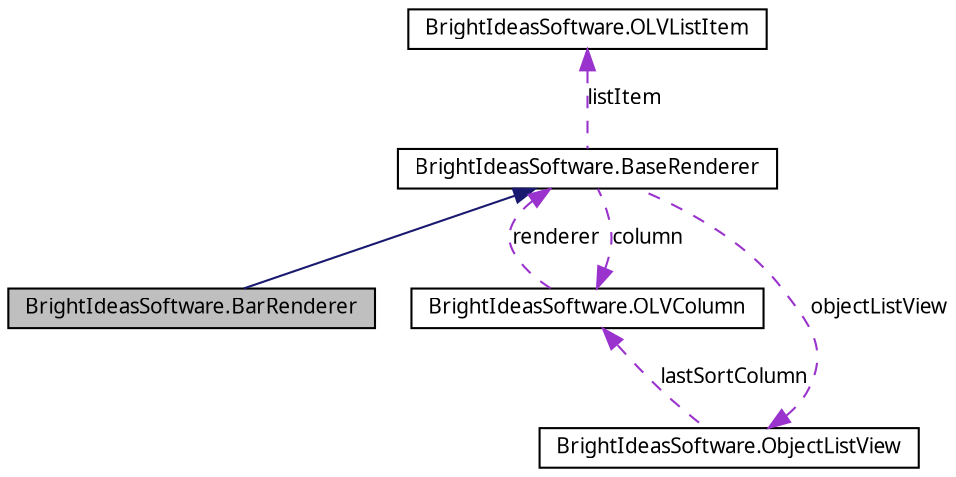 digraph G
{
  edge [fontname="FreeSans.ttf",fontsize=10,labelfontname="FreeSans.ttf",labelfontsize=10];
  node [fontname="FreeSans.ttf",fontsize=10,shape=record];
  Node1 [label="BrightIdeasSoftware.BarRenderer",height=0.2,width=0.4,color="black", fillcolor="grey75", style="filled" fontcolor="black"];
  Node2 -> Node1 [dir=back,color="midnightblue",fontsize=10,style="solid",fontname="FreeSans.ttf"];
  Node2 [label="BrightIdeasSoftware.BaseRenderer",height=0.2,width=0.4,color="black", fillcolor="white", style="filled",URL="$class_bright_ideas_software_1_1_base_renderer.html",tooltip="Renderers are responsible for drawing a single cell within an owner drawn ObjectListView..."];
  Node3 -> Node2 [dir=back,color="darkorchid3",fontsize=10,style="dashed",label="column",fontname="FreeSans.ttf"];
  Node3 [label="BrightIdeasSoftware.OLVColumn",height=0.2,width=0.4,color="black", fillcolor="white", style="filled",URL="$class_bright_ideas_software_1_1_o_l_v_column.html",tooltip="An OLVColumn knows which aspect of an object it should present."];
  Node2 -> Node3 [dir=back,color="darkorchid3",fontsize=10,style="dashed",label="renderer",fontname="FreeSans.ttf"];
  Node4 -> Node2 [dir=back,color="darkorchid3",fontsize=10,style="dashed",label="objectListView",fontname="FreeSans.ttf"];
  Node4 [label="BrightIdeasSoftware.ObjectListView",height=0.2,width=0.4,color="black", fillcolor="white", style="filled",URL="$class_bright_ideas_software_1_1_object_list_view.html",tooltip="An object list displays 'aspects' of a collection of objects in a multi-column list..."];
  Node3 -> Node4 [dir=back,color="darkorchid3",fontsize=10,style="dashed",label="lastSortColumn",fontname="FreeSans.ttf"];
  Node5 -> Node2 [dir=back,color="darkorchid3",fontsize=10,style="dashed",label="listItem",fontname="FreeSans.ttf"];
  Node5 [label="BrightIdeasSoftware.OLVListItem",height=0.2,width=0.4,color="black", fillcolor="white", style="filled",URL="$class_bright_ideas_software_1_1_o_l_v_list_item.html"];
}
